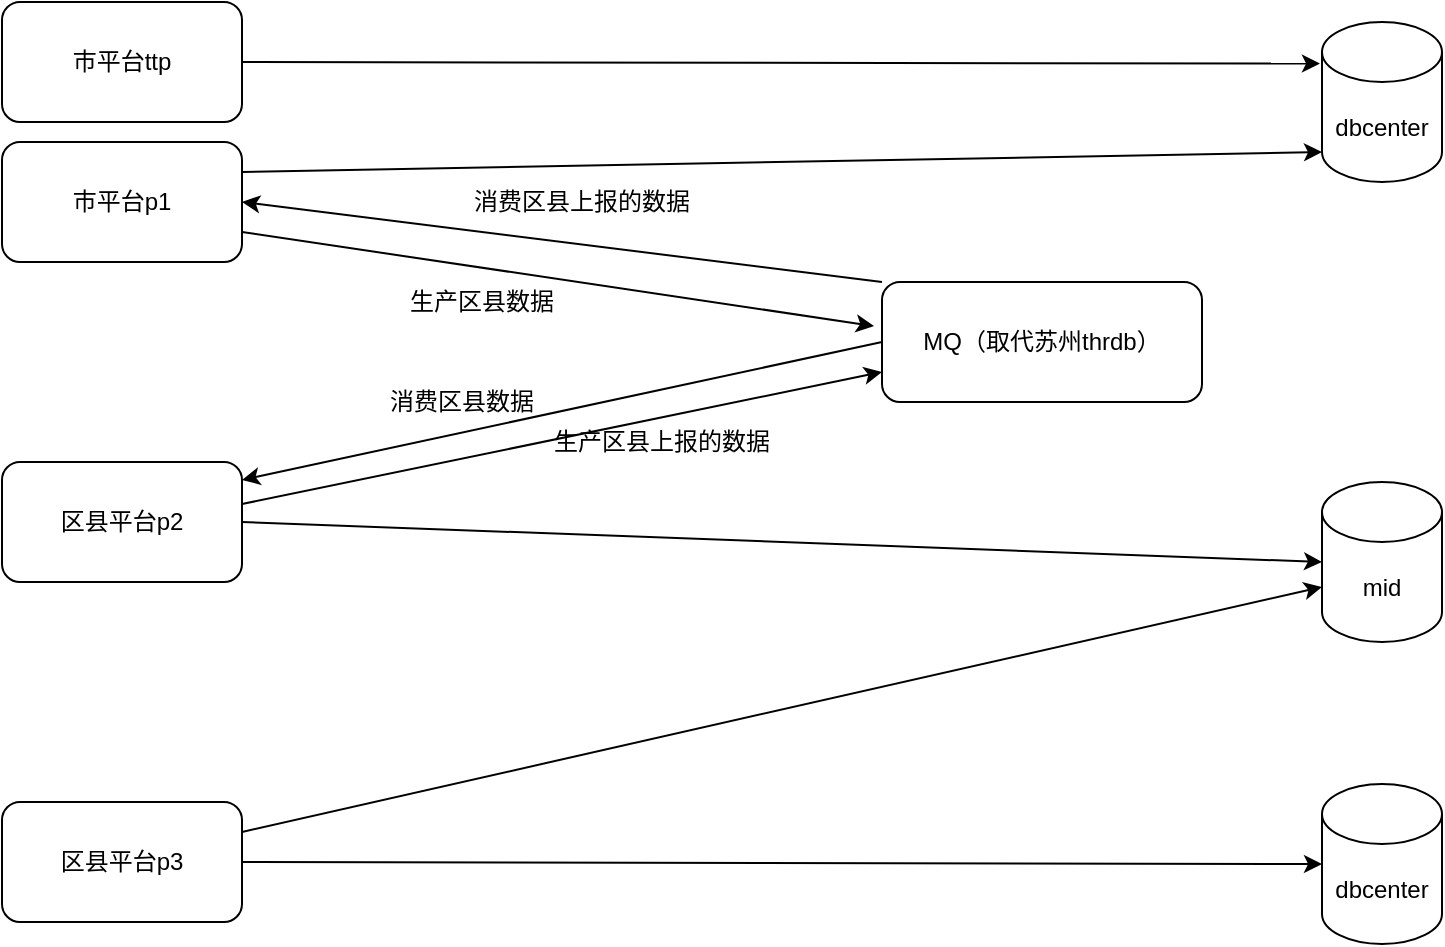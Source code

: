 <mxfile version="13.10.0" type="github">
  <diagram id="w1guME6t5fK44oVbPNSu" name="Page-1">
    <mxGraphModel dx="1422" dy="738" grid="1" gridSize="10" guides="1" tooltips="1" connect="1" arrows="1" fold="1" page="1" pageScale="1" pageWidth="827" pageHeight="1169" math="0" shadow="0">
      <root>
        <mxCell id="0" />
        <mxCell id="1" parent="0" />
        <mxCell id="IfdqBlLpo-zzvkpXPFCm-2" value="市平台ttp" style="rounded=1;whiteSpace=wrap;html=1;" parent="1" vertex="1">
          <mxGeometry x="60" y="130" width="120" height="60" as="geometry" />
        </mxCell>
        <mxCell id="IfdqBlLpo-zzvkpXPFCm-3" value="市平台p1" style="rounded=1;whiteSpace=wrap;html=1;" parent="1" vertex="1">
          <mxGeometry x="60" y="200" width="120" height="60" as="geometry" />
        </mxCell>
        <mxCell id="IfdqBlLpo-zzvkpXPFCm-4" value="dbcenter" style="shape=cylinder3;whiteSpace=wrap;html=1;boundedLbl=1;backgroundOutline=1;size=15;" parent="1" vertex="1">
          <mxGeometry x="720" y="140" width="60" height="80" as="geometry" />
        </mxCell>
        <mxCell id="IfdqBlLpo-zzvkpXPFCm-5" value="mid" style="shape=cylinder3;whiteSpace=wrap;html=1;boundedLbl=1;backgroundOutline=1;size=15;" parent="1" vertex="1">
          <mxGeometry x="720" y="370" width="60" height="80" as="geometry" />
        </mxCell>
        <mxCell id="IfdqBlLpo-zzvkpXPFCm-6" value="dbcenter" style="shape=cylinder3;whiteSpace=wrap;html=1;boundedLbl=1;backgroundOutline=1;size=15;" parent="1" vertex="1">
          <mxGeometry x="720" y="521" width="60" height="80" as="geometry" />
        </mxCell>
        <mxCell id="9T1MFtXtbjRGyugKkLxL-1" value="区县平台p2" style="rounded=1;whiteSpace=wrap;html=1;" vertex="1" parent="1">
          <mxGeometry x="60" y="360" width="120" height="60" as="geometry" />
        </mxCell>
        <mxCell id="9T1MFtXtbjRGyugKkLxL-2" value="区县平台p3" style="rounded=1;whiteSpace=wrap;html=1;" vertex="1" parent="1">
          <mxGeometry x="60" y="530" width="120" height="60" as="geometry" />
        </mxCell>
        <mxCell id="9T1MFtXtbjRGyugKkLxL-3" value="" style="endArrow=classic;html=1;exitX=1;exitY=0.5;exitDx=0;exitDy=0;entryX=-0.017;entryY=0.26;entryDx=0;entryDy=0;entryPerimeter=0;" edge="1" parent="1" source="IfdqBlLpo-zzvkpXPFCm-2" target="IfdqBlLpo-zzvkpXPFCm-4">
          <mxGeometry width="50" height="50" relative="1" as="geometry">
            <mxPoint x="390" y="530" as="sourcePoint" />
            <mxPoint x="440" y="480" as="targetPoint" />
          </mxGeometry>
        </mxCell>
        <mxCell id="9T1MFtXtbjRGyugKkLxL-5" value="MQ（取代苏州thrdb）" style="rounded=1;whiteSpace=wrap;html=1;" vertex="1" parent="1">
          <mxGeometry x="500" y="270" width="160" height="60" as="geometry" />
        </mxCell>
        <mxCell id="9T1MFtXtbjRGyugKkLxL-6" value="" style="endArrow=classic;html=1;exitX=0;exitY=0;exitDx=0;exitDy=0;entryX=1;entryY=0.5;entryDx=0;entryDy=0;" edge="1" parent="1" source="9T1MFtXtbjRGyugKkLxL-5" target="IfdqBlLpo-zzvkpXPFCm-3">
          <mxGeometry width="50" height="50" relative="1" as="geometry">
            <mxPoint x="250" y="270" as="sourcePoint" />
            <mxPoint x="250" y="220" as="targetPoint" />
          </mxGeometry>
        </mxCell>
        <mxCell id="9T1MFtXtbjRGyugKkLxL-7" value="" style="endArrow=classic;html=1;exitX=1;exitY=0.75;exitDx=0;exitDy=0;entryX=-0.025;entryY=0.367;entryDx=0;entryDy=0;entryPerimeter=0;" edge="1" parent="1" source="IfdqBlLpo-zzvkpXPFCm-3" target="9T1MFtXtbjRGyugKkLxL-5">
          <mxGeometry width="50" height="50" relative="1" as="geometry">
            <mxPoint x="230" y="310" as="sourcePoint" />
            <mxPoint x="300" y="310" as="targetPoint" />
          </mxGeometry>
        </mxCell>
        <mxCell id="9T1MFtXtbjRGyugKkLxL-8" value="消费区县上报的数据" style="text;html=1;strokeColor=none;fillColor=none;align=center;verticalAlign=middle;whiteSpace=wrap;rounded=0;" vertex="1" parent="1">
          <mxGeometry x="280" y="220" width="140" height="20" as="geometry" />
        </mxCell>
        <mxCell id="9T1MFtXtbjRGyugKkLxL-9" value="生产区县数据" style="text;html=1;strokeColor=none;fillColor=none;align=center;verticalAlign=middle;whiteSpace=wrap;rounded=0;" vertex="1" parent="1">
          <mxGeometry x="230" y="270" width="140" height="20" as="geometry" />
        </mxCell>
        <mxCell id="9T1MFtXtbjRGyugKkLxL-10" value="" style="endArrow=classic;html=1;exitX=1;exitY=0.5;exitDx=0;exitDy=0;entryX=0;entryY=0.5;entryDx=0;entryDy=0;entryPerimeter=0;" edge="1" parent="1" source="9T1MFtXtbjRGyugKkLxL-1" target="IfdqBlLpo-zzvkpXPFCm-5">
          <mxGeometry width="50" height="50" relative="1" as="geometry">
            <mxPoint x="190" y="170" as="sourcePoint" />
            <mxPoint x="918.98" y="169" as="targetPoint" />
          </mxGeometry>
        </mxCell>
        <mxCell id="9T1MFtXtbjRGyugKkLxL-11" value="" style="endArrow=classic;html=1;exitX=1;exitY=0.25;exitDx=0;exitDy=0;entryX=0;entryY=1;entryDx=0;entryDy=-15;entryPerimeter=0;" edge="1" parent="1" source="IfdqBlLpo-zzvkpXPFCm-3" target="IfdqBlLpo-zzvkpXPFCm-4">
          <mxGeometry width="50" height="50" relative="1" as="geometry">
            <mxPoint x="190" y="170" as="sourcePoint" />
            <mxPoint x="907" y="200" as="targetPoint" />
          </mxGeometry>
        </mxCell>
        <mxCell id="9T1MFtXtbjRGyugKkLxL-12" value="" style="endArrow=classic;html=1;exitX=1;exitY=0.25;exitDx=0;exitDy=0;entryX=0;entryY=0.75;entryDx=0;entryDy=0;" edge="1" parent="1" target="9T1MFtXtbjRGyugKkLxL-5">
          <mxGeometry width="50" height="50" relative="1" as="geometry">
            <mxPoint x="180" y="381" as="sourcePoint" />
            <mxPoint x="500" y="305" as="targetPoint" />
          </mxGeometry>
        </mxCell>
        <mxCell id="9T1MFtXtbjRGyugKkLxL-13" value="生产区县上报的数据" style="text;html=1;strokeColor=none;fillColor=none;align=center;verticalAlign=middle;whiteSpace=wrap;rounded=0;" vertex="1" parent="1">
          <mxGeometry x="320" y="340" width="140" height="20" as="geometry" />
        </mxCell>
        <mxCell id="9T1MFtXtbjRGyugKkLxL-14" value="" style="endArrow=classic;html=1;entryX=1;entryY=0.5;entryDx=0;entryDy=0;exitX=0;exitY=0.5;exitDx=0;exitDy=0;" edge="1" parent="1" source="9T1MFtXtbjRGyugKkLxL-5">
          <mxGeometry width="50" height="50" relative="1" as="geometry">
            <mxPoint x="490" y="299" as="sourcePoint" />
            <mxPoint x="180" y="369" as="targetPoint" />
          </mxGeometry>
        </mxCell>
        <mxCell id="9T1MFtXtbjRGyugKkLxL-15" value="消费区县数据" style="text;html=1;strokeColor=none;fillColor=none;align=center;verticalAlign=middle;whiteSpace=wrap;rounded=0;" vertex="1" parent="1">
          <mxGeometry x="220" y="320" width="140" height="20" as="geometry" />
        </mxCell>
        <mxCell id="9T1MFtXtbjRGyugKkLxL-16" value="" style="endArrow=classic;html=1;exitX=1;exitY=0.25;exitDx=0;exitDy=0;entryX=0;entryY=0;entryDx=0;entryDy=52.5;entryPerimeter=0;" edge="1" parent="1" source="9T1MFtXtbjRGyugKkLxL-2" target="IfdqBlLpo-zzvkpXPFCm-5">
          <mxGeometry width="50" height="50" relative="1" as="geometry">
            <mxPoint x="190" y="170" as="sourcePoint" />
            <mxPoint x="918.98" y="169" as="targetPoint" />
          </mxGeometry>
        </mxCell>
        <mxCell id="9T1MFtXtbjRGyugKkLxL-17" value="" style="endArrow=classic;html=1;exitX=1;exitY=0.5;exitDx=0;exitDy=0;entryX=0;entryY=0.5;entryDx=0;entryDy=0;entryPerimeter=0;" edge="1" parent="1" source="9T1MFtXtbjRGyugKkLxL-2" target="IfdqBlLpo-zzvkpXPFCm-6">
          <mxGeometry width="50" height="50" relative="1" as="geometry">
            <mxPoint x="200" y="180" as="sourcePoint" />
            <mxPoint x="928.98" y="179" as="targetPoint" />
          </mxGeometry>
        </mxCell>
      </root>
    </mxGraphModel>
  </diagram>
</mxfile>
